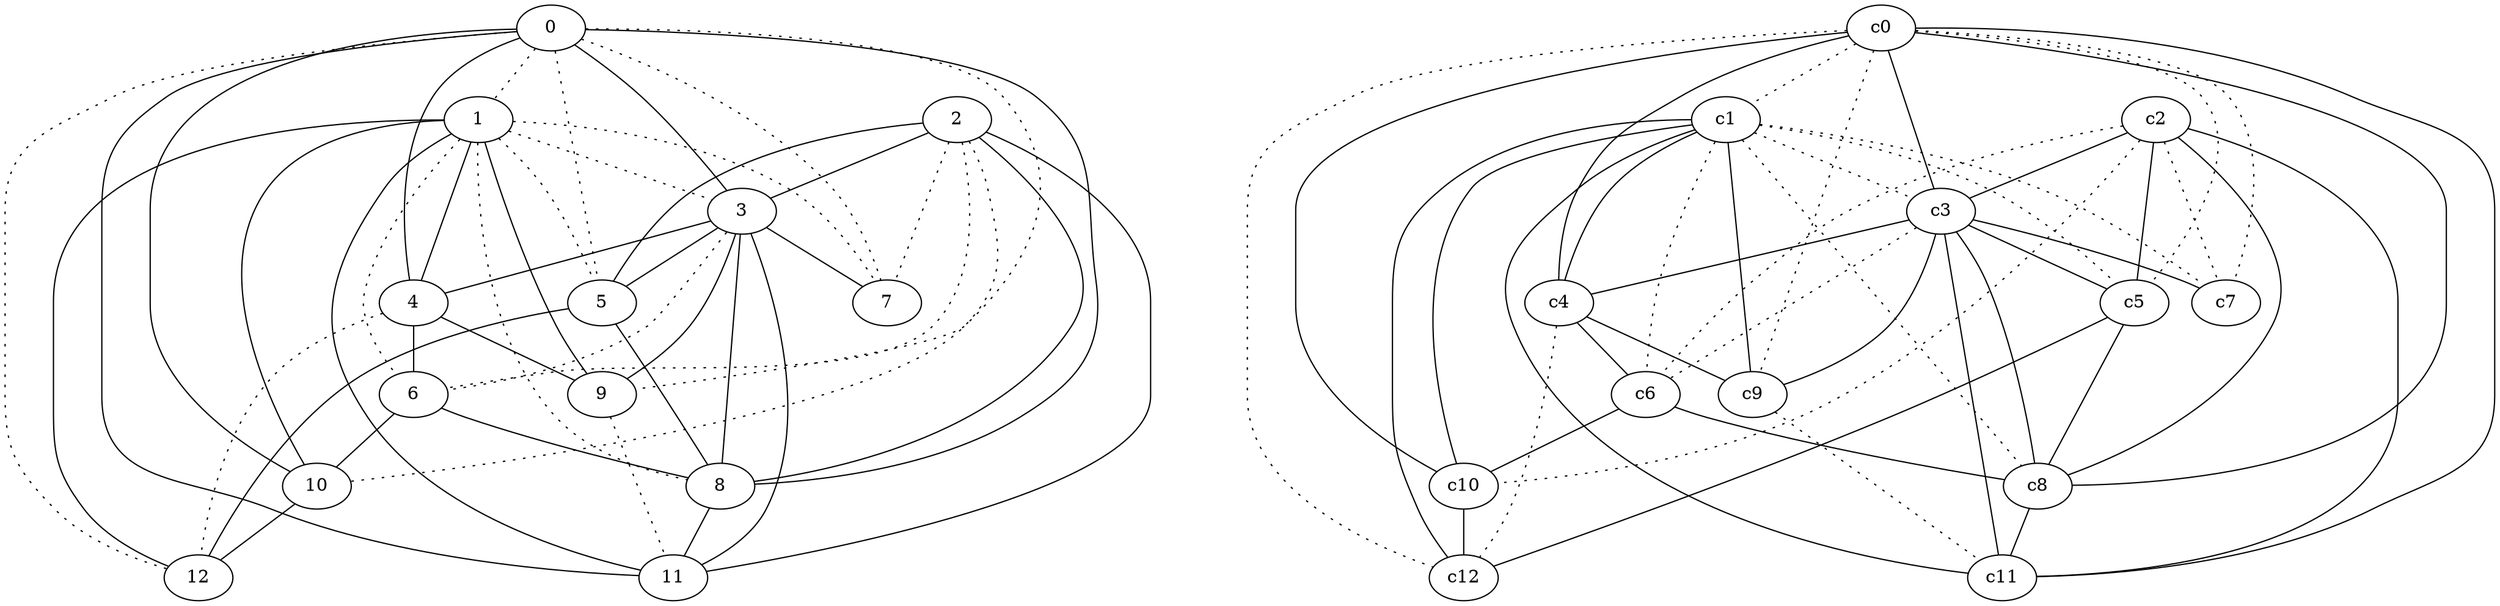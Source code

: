 graph {
a0[label=0];
a1[label=1];
a2[label=2];
a3[label=3];
a4[label=4];
a5[label=5];
a6[label=6];
a7[label=7];
a8[label=8];
a9[label=9];
a10[label=10];
a11[label=11];
a12[label=12];
a0 -- a1 [style=dotted];
a0 -- a3;
a0 -- a4;
a0 -- a5 [style=dotted];
a0 -- a7 [style=dotted];
a0 -- a8;
a0 -- a9 [style=dotted];
a0 -- a10;
a0 -- a11;
a0 -- a12 [style=dotted];
a1 -- a3 [style=dotted];
a1 -- a4;
a1 -- a5 [style=dotted];
a1 -- a6 [style=dotted];
a1 -- a7 [style=dotted];
a1 -- a8 [style=dotted];
a1 -- a9;
a1 -- a10;
a1 -- a11;
a1 -- a12;
a2 -- a3;
a2 -- a5;
a2 -- a6 [style=dotted];
a2 -- a7 [style=dotted];
a2 -- a8;
a2 -- a10 [style=dotted];
a2 -- a11;
a3 -- a4;
a3 -- a5;
a3 -- a6 [style=dotted];
a3 -- a7;
a3 -- a8;
a3 -- a9;
a3 -- a11;
a4 -- a6;
a4 -- a9;
a4 -- a12 [style=dotted];
a5 -- a8;
a5 -- a12;
a6 -- a8;
a6 -- a10;
a8 -- a11;
a9 -- a11 [style=dotted];
a10 -- a12;
c0 -- c1 [style=dotted];
c0 -- c3;
c0 -- c4;
c0 -- c5 [style=dotted];
c0 -- c7 [style=dotted];
c0 -- c8;
c0 -- c9 [style=dotted];
c0 -- c10;
c0 -- c11;
c0 -- c12 [style=dotted];
c1 -- c3 [style=dotted];
c1 -- c4;
c1 -- c5 [style=dotted];
c1 -- c6 [style=dotted];
c1 -- c7 [style=dotted];
c1 -- c8 [style=dotted];
c1 -- c9;
c1 -- c10;
c1 -- c11;
c1 -- c12;
c2 -- c3;
c2 -- c5;
c2 -- c6 [style=dotted];
c2 -- c7 [style=dotted];
c2 -- c8;
c2 -- c10 [style=dotted];
c2 -- c11;
c3 -- c4;
c3 -- c5;
c3 -- c6 [style=dotted];
c3 -- c7;
c3 -- c8;
c3 -- c9;
c3 -- c11;
c4 -- c6;
c4 -- c9;
c4 -- c12 [style=dotted];
c5 -- c8;
c5 -- c12;
c6 -- c8;
c6 -- c10;
c8 -- c11;
c9 -- c11 [style=dotted];
c10 -- c12;
}
